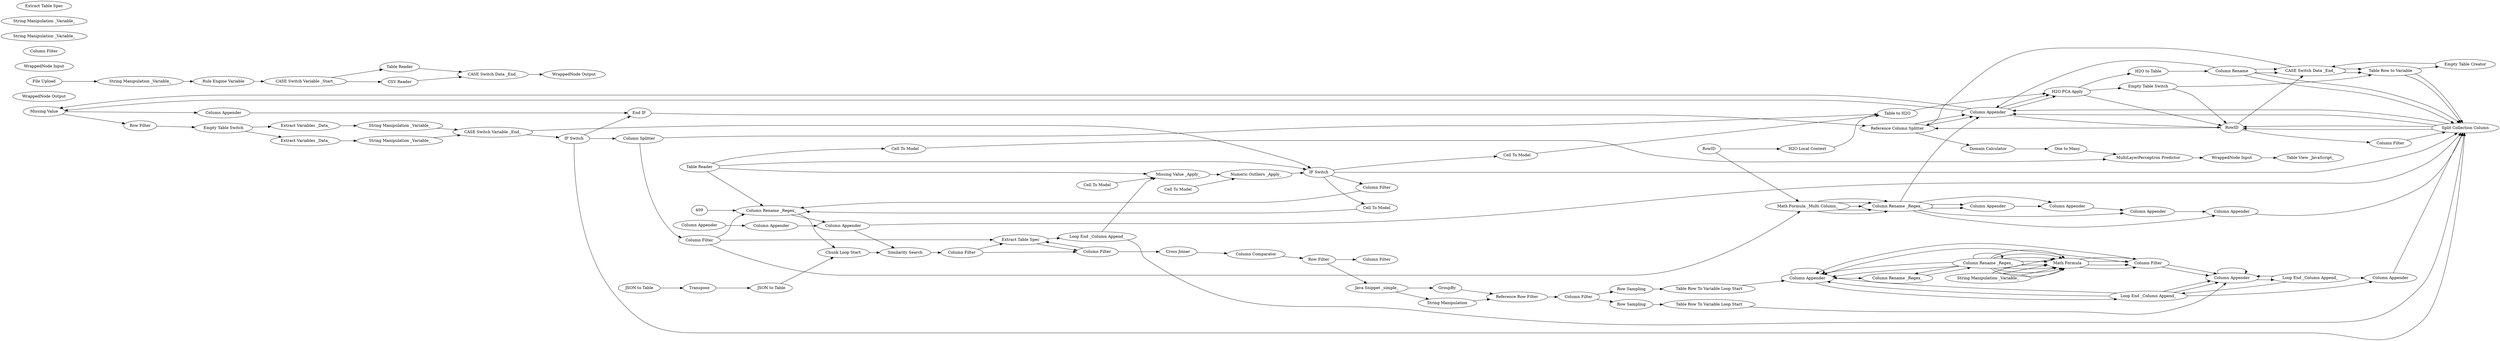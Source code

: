 digraph {
	126 [label="Missing Value"]
	159 [label="Column Splitter"]
	162 [label="Domain Calculator"]
	169 [label="Extract Table Spec"]
	170 [label="Table Row to Variable"]
	94 [label="Reference Column Splitter"]
	153 [label="Split Collection Column"]
	161 [label="Insert Column Header"]
	162 [label=Transpose]
	166 [label="Column Rename _Regex_"]
	1 [label="Table Reader"]
	3 [label="Cell To Model"]
	90 [label="One to Many"]
	94 [label=Normalizer]
	95 [label="Domain Calculator"]
	197 [label="MultiLayerPerceptron Predictor"]
	395 [label="Table View _JavaScript_"]
	396 [label="WrappedNode Input"]
	397 [label="WrappedNode Output"]
	5 [label="File Upload"]
	7 [label="WrappedNode Input"]
	8 [label="WrappedNode Output"]
	669 [label="String Manipulation _Variable_"]
	670 [label="Rule Engine Variable"]
	671 [label="CASE Switch Variable _Start_"]
	672 [label="Table Reader"]
	673 [label="CASE Switch Data _End_"]
	1159 [label="CSV Reader"]
	400 [label="Missing Value _Apply_"]
	403 [label="Cell To Model"]
	404 [label="Cell To Model"]
	405 [label="Numeric Outliers _Apply_"]
	199 [label="Column Rename _Regex_"]
	202 [label="Normalizer _Apply_"]
	203 [label="Column Rename"]
	204 [label="String Manipulation _Variable_"]
	205 [label="Loop End _Column Append_"]
	206 [label="Similarity Search"]
	207 [label="Chunk Loop Start"]
	208 [label="Column Filter"]
	424 [label="JSON to Table"]
	425 [label="JSON to Table"]
	426 [label=Transpose]
	127 [label="Column Splitter"]
	154 [label="Column Filter"]
	200 [label="Column Appender"]
	201 [label="Column Appender"]
	202 [label="Column Appender"]
	265 [label="Column Appender"]
	126 [label="Missing Value"]
	159 [label="Column Splitter"]
	162 [label="Domain Calculator"]
	169 [label="Extract Table Spec"]
	170 [label="Table Row to Variable"]
	94 [label="Reference Column Splitter"]
	153 [label="Split Collection Column"]
	161 [label="Insert Column Header"]
	162 [label=Transpose]
	166 [label="Column Rename _Regex_"]
	167 [label="Empty Table Switch"]
	168 [label="Empty Table Creator"]
	169 [label="CASE Switch Data _End_"]
	170 [label="Table Row to Variable"]
	448 [label="Column Filter"]
	449 [label="Cell To Model"]
	450 [label="Cell To Model"]
	133 [label="Table to H2O"]
	134 [label="H2O Local Context"]
	152 [label="H2O to Table"]
	159 [label="Column Rename"]
	160 [label=RowID]
	161 [label=RowID]
	162 [label="Column Appender"]
	163 [label="Column Filter"]
	164 [label="Column Filter"]
	166 [label="H2O PCA Apply"]
	203 [label="Extract Table Spec"]
	204 [label="Column Filter"]
	216 [label="Math Formula"]
	219 [label="String Manipulation _Variable_"]
	220 [label="Column Filter"]
	216 [label="Math Formula"]
	219 [label="String Manipulation _Variable_"]
	220 [label="Column Filter"]
	216 [label="Math Formula"]
	219 [label="String Manipulation _Variable_"]
	220 [label="Column Filter"]
	216 [label="Math Formula"]
	219 [label="String Manipulation _Variable_"]
	220 [label="Column Filter"]
	249 [label="Table Row To Variable Loop Start"]
	250 [label="Table Row To Variable Loop Start"]
	234 [label="Cross Joiner"]
	236 [label="Row Filter"]
	237 [label="Column Comparator"]
	241 [label="Java Snippet _simple_"]
	242 [label=GroupBy]
	245 [label="String Manipulation"]
	246 [label="Reference Row Filter"]
	247 [label="Column Filter"]
	248 [label="Column Filter"]
	255 [label="Column Rename _Regex_"]
	256 [label="Column Rename _Regex_"]
	257 [label="String Manipulation _Variable_"]
	258 [label="String Manipulation _Variable_"]
	259 [label="Column Filter"]
	260 [label="String Manipulation _Variable_"]
	217 [label="Column Rename _Regex_"]
	218 [label="Column Rename _Regex_"]
	255 [label="String Manipulation _Variable_"]
	256 [label="String Manipulation _Variable_"]
	257 [label="String Manipulation _Variable_"]
	258 [label="Column Filter"]
	257 [label="Loop End _Column Append_"]
	258 [label="Column Appender"]
	259 [label="Column Appender"]
	260 [label="Loop End _Column Append_"]
	261 [label="Column Appender"]
	262 [label="Row Sampling"]
	263 [label="Row Sampling"]
	157 [label="Column Rename _Regex_"]
	158 [label="Math Formula _Multi Column_"]
	157 [label="Column Rename _Regex_"]
	158 [label="Math Formula _Multi Column_"]
	157 [label="Column Rename _Regex_"]
	158 [label="Math Formula _Multi Column_"]
	157 [label="Column Rename _Regex_"]
	158 [label="Math Formula _Multi Column_"]
	157 [label="Column Rename _Regex_"]
	158 [label="Math Formula _Multi Column_"]
	180 [label="Column Appender"]
	181 [label="Column Appender"]
	182 [label="Column Appender"]
	183 [label="Column Appender"]
	457 [label="End IF"]
	463 [label="IF Switch"]
	464 [label="IF Switch"]
	454 [label="Extract Table Spec"]
	455 [label="Row Filter"]
	456 [label="Empty Table Switch"]
	458 [label="Extract Variables _Data_"]
	459 [label="String Manipulation _Variable_"]
	460 [label="Extract Variables _Data_"]
	461 [label="String Manipulation _Variable_"]
	462 [label="CASE Switch Variable _End_"]
	153 -> 161
	153 -> 162
	161 -> 94
	162 -> 166
	166 -> 161
	159 -> 153
	159 -> 169
	162 -> 126
	169 -> 170
	170 -> 153
	94 -> 162
	94 -> 95
	95 -> 90
	396 -> 395
	5 -> 669
	669 -> 670
	670 -> 671
	671 -> 1159
	671 -> 672
	672 -> 673
	673 -> 8
	1159 -> 673
	400 -> 405
	403 -> 400
	404 -> 405
	424 -> 426
	426 -> 425
	199 -> 207
	199 -> 202
	202 -> 206
	203 -> 205
	204 -> 203
	206 -> 208
	207 -> 206
	208 -> 203
	208 -> 204
	425 -> 207
	153 -> 161
	153 -> 162
	161 -> 169
	162 -> 166
	166 -> 167
	167 -> 161
	167 -> 170
	168 -> 169
	169 -> 94
	170 -> 168
	159 -> 153
	159 -> 169
	162 -> 126
	169 -> 170
	170 -> 153
	94 -> 162
	200 -> 201
	201 -> 202
	202 -> 153
	126 -> 265
	133 -> 166
	134 -> 133
	152 -> 159
	159 -> 162
	160 -> 158
	160 -> 134
	161 -> 163
	162 -> 161
	157 -> 162
	166 -> 152
	216 -> 220
	219 -> 216
	216 -> 220
	219 -> 216
	216 -> 220
	219 -> 216
	216 -> 220
	219 -> 216
	234 -> 237
	236 -> 247
	236 -> 241
	237 -> 236
	241 -> 242
	241 -> 245
	242 -> 246
	245 -> 246
	246 -> 248
	218 -> 258
	257 -> 258
	257 -> 259
	258 -> 258
	259 -> 259
	260 -> 257
	260 -> 259
	217 -> 218
	218 -> 217
	218 -> 258
	218 -> 218
	257 -> 258
	257 -> 259
	258 -> 217
	203 -> 204
	204 -> 234
	220 -> 258
	220 -> 259
	220 -> 259
	220 -> 258
	249 -> 259
	250 -> 258
	248 -> 263
	248 -> 262
	218 -> 216
	218 -> 216
	218 -> 216
	218 -> 216
	218 -> 216
	218 -> 216
	218 -> 216
	218 -> 216
	257 -> 261
	258 -> 257
	259 -> 260
	260 -> 261
	262 -> 250
	263 -> 249
	158 -> 157
	158 -> 157
	158 -> 157
	158 -> 157
	158 -> 157
	157 -> 180
	157 -> 180
	157 -> 181
	157 -> 182
	157 -> 183
	180 -> 181
	181 -> 182
	182 -> 183
	126 -> 455
	455 -> 456
	456 -> 458
	456 -> 460
	458 -> 459
	459 -> 462
	460 -> 461
	461 -> 462
	205 -> 153
	127 -> 154
	127 -> 133
	154 -> 199
	154 -> 203
	154 -> 158
	265 -> 457
	448 -> 199
	449 -> 133
	450 -> 199
	163 -> 153
	261 -> 153
	183 -> 153
	463 -> 457
	463 -> 127
	463 -> 153
	464 -> 448
	464 -> 449
	464 -> 450
	464 -> 153
	462 -> 464
	462 -> 463
	205 -> 400
	1 -> 199
	1 -> 3
	1 -> 464
	1 -> 400
	3 -> 197
	90 -> 197
	197 -> 396
	409 -> 199
	405 -> 464
	457 -> 94
	rankdir=LR
}
